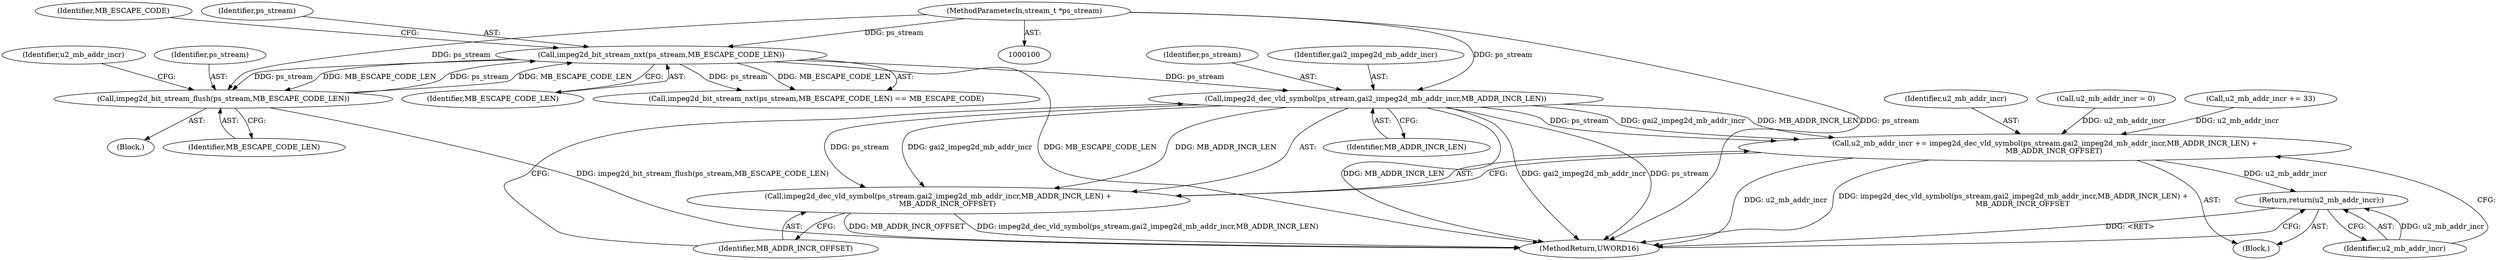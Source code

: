 digraph "1_Android_ffab15eb80630dc799eb410855c93525b75233c3_10@pointer" {
"1000123" [label="(Call,impeg2d_dec_vld_symbol(ps_stream,gai2_impeg2d_mb_addr_incr,MB_ADDR_INCR_LEN))"];
"1000109" [label="(Call,impeg2d_bit_stream_nxt(ps_stream,MB_ESCAPE_CODE_LEN))"];
"1000114" [label="(Call,impeg2d_bit_stream_flush(ps_stream,MB_ESCAPE_CODE_LEN))"];
"1000101" [label="(MethodParameterIn,stream_t *ps_stream)"];
"1000120" [label="(Call,u2_mb_addr_incr += impeg2d_dec_vld_symbol(ps_stream,gai2_impeg2d_mb_addr_incr,MB_ADDR_INCR_LEN) +\n        MB_ADDR_INCR_OFFSET)"];
"1000128" [label="(Return,return(u2_mb_addr_incr);)"];
"1000122" [label="(Call,impeg2d_dec_vld_symbol(ps_stream,gai2_impeg2d_mb_addr_incr,MB_ADDR_INCR_LEN) +\n        MB_ADDR_INCR_OFFSET)"];
"1000120" [label="(Call,u2_mb_addr_incr += impeg2d_dec_vld_symbol(ps_stream,gai2_impeg2d_mb_addr_incr,MB_ADDR_INCR_LEN) +\n        MB_ADDR_INCR_OFFSET)"];
"1000109" [label="(Call,impeg2d_bit_stream_nxt(ps_stream,MB_ESCAPE_CODE_LEN))"];
"1000124" [label="(Identifier,ps_stream)"];
"1000102" [label="(Block,)"];
"1000121" [label="(Identifier,u2_mb_addr_incr)"];
"1000126" [label="(Identifier,MB_ADDR_INCR_LEN)"];
"1000129" [label="(Identifier,u2_mb_addr_incr)"];
"1000122" [label="(Call,impeg2d_dec_vld_symbol(ps_stream,gai2_impeg2d_mb_addr_incr,MB_ADDR_INCR_LEN) +\n        MB_ADDR_INCR_OFFSET)"];
"1000127" [label="(Identifier,MB_ADDR_INCR_OFFSET)"];
"1000101" [label="(MethodParameterIn,stream_t *ps_stream)"];
"1000118" [label="(Identifier,u2_mb_addr_incr)"];
"1000112" [label="(Identifier,MB_ESCAPE_CODE)"];
"1000125" [label="(Identifier,gai2_impeg2d_mb_addr_incr)"];
"1000114" [label="(Call,impeg2d_bit_stream_flush(ps_stream,MB_ESCAPE_CODE_LEN))"];
"1000115" [label="(Identifier,ps_stream)"];
"1000104" [label="(Call,u2_mb_addr_incr = 0)"];
"1000116" [label="(Identifier,MB_ESCAPE_CODE_LEN)"];
"1000123" [label="(Call,impeg2d_dec_vld_symbol(ps_stream,gai2_impeg2d_mb_addr_incr,MB_ADDR_INCR_LEN))"];
"1000128" [label="(Return,return(u2_mb_addr_incr);)"];
"1000111" [label="(Identifier,MB_ESCAPE_CODE_LEN)"];
"1000113" [label="(Block,)"];
"1000108" [label="(Call,impeg2d_bit_stream_nxt(ps_stream,MB_ESCAPE_CODE_LEN) == MB_ESCAPE_CODE)"];
"1000117" [label="(Call,u2_mb_addr_incr += 33)"];
"1000130" [label="(MethodReturn,UWORD16)"];
"1000110" [label="(Identifier,ps_stream)"];
"1000123" -> "1000122"  [label="AST: "];
"1000123" -> "1000126"  [label="CFG: "];
"1000124" -> "1000123"  [label="AST: "];
"1000125" -> "1000123"  [label="AST: "];
"1000126" -> "1000123"  [label="AST: "];
"1000127" -> "1000123"  [label="CFG: "];
"1000123" -> "1000130"  [label="DDG: MB_ADDR_INCR_LEN"];
"1000123" -> "1000130"  [label="DDG: gai2_impeg2d_mb_addr_incr"];
"1000123" -> "1000130"  [label="DDG: ps_stream"];
"1000123" -> "1000120"  [label="DDG: ps_stream"];
"1000123" -> "1000120"  [label="DDG: gai2_impeg2d_mb_addr_incr"];
"1000123" -> "1000120"  [label="DDG: MB_ADDR_INCR_LEN"];
"1000123" -> "1000122"  [label="DDG: ps_stream"];
"1000123" -> "1000122"  [label="DDG: gai2_impeg2d_mb_addr_incr"];
"1000123" -> "1000122"  [label="DDG: MB_ADDR_INCR_LEN"];
"1000109" -> "1000123"  [label="DDG: ps_stream"];
"1000101" -> "1000123"  [label="DDG: ps_stream"];
"1000109" -> "1000108"  [label="AST: "];
"1000109" -> "1000111"  [label="CFG: "];
"1000110" -> "1000109"  [label="AST: "];
"1000111" -> "1000109"  [label="AST: "];
"1000112" -> "1000109"  [label="CFG: "];
"1000109" -> "1000130"  [label="DDG: MB_ESCAPE_CODE_LEN"];
"1000109" -> "1000108"  [label="DDG: ps_stream"];
"1000109" -> "1000108"  [label="DDG: MB_ESCAPE_CODE_LEN"];
"1000114" -> "1000109"  [label="DDG: ps_stream"];
"1000114" -> "1000109"  [label="DDG: MB_ESCAPE_CODE_LEN"];
"1000101" -> "1000109"  [label="DDG: ps_stream"];
"1000109" -> "1000114"  [label="DDG: ps_stream"];
"1000109" -> "1000114"  [label="DDG: MB_ESCAPE_CODE_LEN"];
"1000114" -> "1000113"  [label="AST: "];
"1000114" -> "1000116"  [label="CFG: "];
"1000115" -> "1000114"  [label="AST: "];
"1000116" -> "1000114"  [label="AST: "];
"1000118" -> "1000114"  [label="CFG: "];
"1000114" -> "1000130"  [label="DDG: impeg2d_bit_stream_flush(ps_stream,MB_ESCAPE_CODE_LEN)"];
"1000101" -> "1000114"  [label="DDG: ps_stream"];
"1000101" -> "1000100"  [label="AST: "];
"1000101" -> "1000130"  [label="DDG: ps_stream"];
"1000120" -> "1000102"  [label="AST: "];
"1000120" -> "1000122"  [label="CFG: "];
"1000121" -> "1000120"  [label="AST: "];
"1000122" -> "1000120"  [label="AST: "];
"1000129" -> "1000120"  [label="CFG: "];
"1000120" -> "1000130"  [label="DDG: u2_mb_addr_incr"];
"1000120" -> "1000130"  [label="DDG: impeg2d_dec_vld_symbol(ps_stream,gai2_impeg2d_mb_addr_incr,MB_ADDR_INCR_LEN) +\n        MB_ADDR_INCR_OFFSET"];
"1000104" -> "1000120"  [label="DDG: u2_mb_addr_incr"];
"1000117" -> "1000120"  [label="DDG: u2_mb_addr_incr"];
"1000120" -> "1000128"  [label="DDG: u2_mb_addr_incr"];
"1000128" -> "1000102"  [label="AST: "];
"1000128" -> "1000129"  [label="CFG: "];
"1000129" -> "1000128"  [label="AST: "];
"1000130" -> "1000128"  [label="CFG: "];
"1000128" -> "1000130"  [label="DDG: <RET>"];
"1000129" -> "1000128"  [label="DDG: u2_mb_addr_incr"];
"1000122" -> "1000127"  [label="CFG: "];
"1000127" -> "1000122"  [label="AST: "];
"1000122" -> "1000130"  [label="DDG: impeg2d_dec_vld_symbol(ps_stream,gai2_impeg2d_mb_addr_incr,MB_ADDR_INCR_LEN)"];
"1000122" -> "1000130"  [label="DDG: MB_ADDR_INCR_OFFSET"];
}
